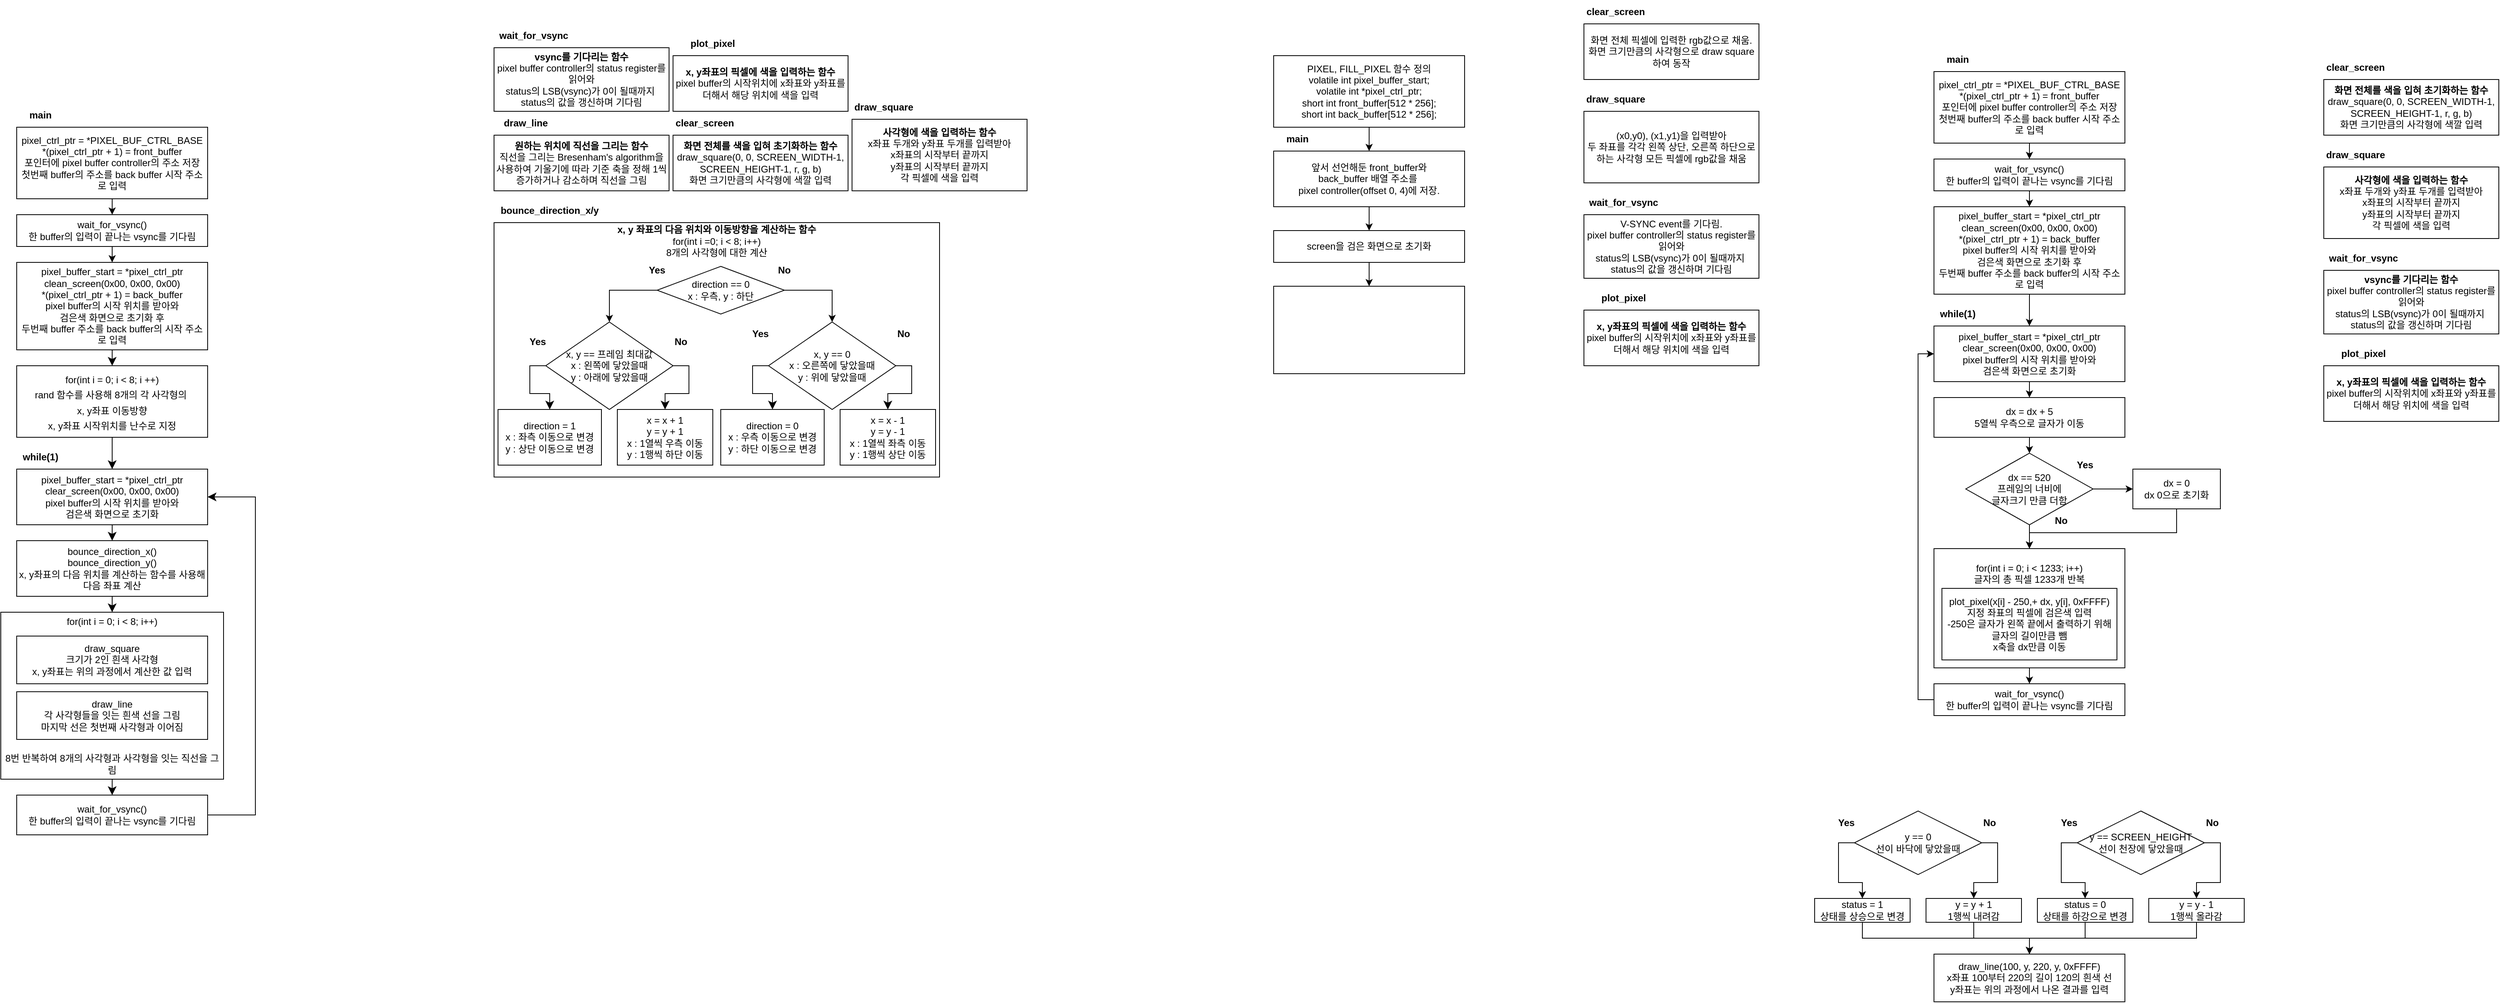 <mxfile version="24.8.2">
  <diagram name="페이지-1" id="Eq7YuwOW7Tf-VBCsC_Ay">
    <mxGraphModel dx="2553" dy="1623" grid="1" gridSize="10" guides="1" tooltips="1" connect="1" arrows="1" fold="1" page="1" pageScale="1" pageWidth="827" pageHeight="1169" math="0" shadow="0">
      <root>
        <mxCell id="0" />
        <mxCell id="1" parent="0" />
        <mxCell id="tzvYg6URVx5uAKnSjCbO-2" style="edgeStyle=orthogonalEdgeStyle;rounded=0;orthogonalLoop=1;jettySize=auto;html=1;exitX=0.5;exitY=1;exitDx=0;exitDy=0;entryX=0.5;entryY=0;entryDx=0;entryDy=0;" edge="1" parent="1" source="tzvYg6URVx5uAKnSjCbO-3" target="tzvYg6URVx5uAKnSjCbO-6">
          <mxGeometry relative="1" as="geometry" />
        </mxCell>
        <mxCell id="tzvYg6URVx5uAKnSjCbO-3" value="pixel_ctrl_ptr = *PIXEL_BUF_CTRL_BASE&lt;br&gt;*(pixel_ctrl_ptr + 1) = front_buffer&lt;br&gt;포인터에 pixel buffer controller의 주소 저장&lt;br&gt;첫번째 buffer의 주소를 back buffer 시작 주소로 입력" style="rounded=0;whiteSpace=wrap;html=1;" vertex="1" parent="1">
          <mxGeometry x="830" y="80" width="240" height="90" as="geometry" />
        </mxCell>
        <mxCell id="tzvYg6URVx5uAKnSjCbO-4" value="&lt;b&gt;main&lt;/b&gt;" style="text;html=1;strokeColor=none;fillColor=none;align=center;verticalAlign=middle;whiteSpace=wrap;rounded=0;" vertex="1" parent="1">
          <mxGeometry x="830" y="50" width="60" height="30" as="geometry" />
        </mxCell>
        <mxCell id="tzvYg6URVx5uAKnSjCbO-5" style="edgeStyle=orthogonalEdgeStyle;rounded=0;orthogonalLoop=1;jettySize=auto;html=1;exitX=0.5;exitY=1;exitDx=0;exitDy=0;entryX=0.5;entryY=0;entryDx=0;entryDy=0;" edge="1" parent="1" source="tzvYg6URVx5uAKnSjCbO-6" target="tzvYg6URVx5uAKnSjCbO-8">
          <mxGeometry relative="1" as="geometry" />
        </mxCell>
        <mxCell id="tzvYg6URVx5uAKnSjCbO-6" value="wait_for_vsync()&lt;br&gt;한 buffer의 입력이 끝나는 vsync를 기다림" style="rounded=0;whiteSpace=wrap;html=1;" vertex="1" parent="1">
          <mxGeometry x="830" y="190" width="240" height="40" as="geometry" />
        </mxCell>
        <mxCell id="tzvYg6URVx5uAKnSjCbO-7" style="edgeStyle=orthogonalEdgeStyle;rounded=0;orthogonalLoop=1;jettySize=auto;html=1;exitX=0.5;exitY=1;exitDx=0;exitDy=0;entryX=0.5;entryY=0;entryDx=0;entryDy=0;" edge="1" parent="1" source="tzvYg6URVx5uAKnSjCbO-8" target="tzvYg6URVx5uAKnSjCbO-10">
          <mxGeometry relative="1" as="geometry" />
        </mxCell>
        <mxCell id="tzvYg6URVx5uAKnSjCbO-8" value="pixel_buffer_start = *pixel_ctrl_ptr&lt;br&gt;clean_screen(0x00, 0x00, 0x00)&lt;br&gt;*(pixel_ctrl_ptr + 1) = back_buffer&lt;br&gt;pixel buffer의 시작 위치를 받아와&lt;br&gt;검은색 화면으로 초기화 후&lt;br&gt;두번째 buffer 주소를 back buffer의 시작 주소로 입력" style="rounded=0;whiteSpace=wrap;html=1;" vertex="1" parent="1">
          <mxGeometry x="830" y="250" width="240" height="110" as="geometry" />
        </mxCell>
        <mxCell id="tzvYg6URVx5uAKnSjCbO-9" style="edgeStyle=orthogonalEdgeStyle;rounded=0;orthogonalLoop=1;jettySize=auto;html=1;exitX=0.5;exitY=1;exitDx=0;exitDy=0;entryX=0.5;entryY=0;entryDx=0;entryDy=0;" edge="1" parent="1" source="tzvYg6URVx5uAKnSjCbO-10" target="tzvYg6URVx5uAKnSjCbO-37">
          <mxGeometry relative="1" as="geometry" />
        </mxCell>
        <mxCell id="tzvYg6URVx5uAKnSjCbO-10" value="pixel_buffer_start = *pixel_ctrl_ptr&lt;br&gt;clear_screen(0x00, 0x00, 0x00)&lt;br&gt;pixel buffer의 시작 위치를 받아와&lt;br&gt;검은색 화면으로 초기화" style="rounded=0;whiteSpace=wrap;html=1;" vertex="1" parent="1">
          <mxGeometry x="830" y="400" width="240" height="70" as="geometry" />
        </mxCell>
        <mxCell id="tzvYg6URVx5uAKnSjCbO-11" value="&lt;b&gt;while(1)&lt;/b&gt;" style="text;html=1;strokeColor=none;fillColor=none;align=center;verticalAlign=middle;whiteSpace=wrap;rounded=0;" vertex="1" parent="1">
          <mxGeometry x="830" y="370" width="60" height="30" as="geometry" />
        </mxCell>
        <mxCell id="tzvYg6URVx5uAKnSjCbO-12" style="edgeStyle=orthogonalEdgeStyle;rounded=0;orthogonalLoop=1;jettySize=auto;html=1;exitX=0.5;exitY=1;exitDx=0;exitDy=0;entryX=0.5;entryY=0;entryDx=0;entryDy=0;" edge="1" parent="1" source="tzvYg6URVx5uAKnSjCbO-14" target="tzvYg6URVx5uAKnSjCbO-39">
          <mxGeometry relative="1" as="geometry" />
        </mxCell>
        <mxCell id="tzvYg6URVx5uAKnSjCbO-13" style="edgeStyle=orthogonalEdgeStyle;rounded=0;orthogonalLoop=1;jettySize=auto;html=1;exitX=1;exitY=0.5;exitDx=0;exitDy=0;entryX=0;entryY=0.5;entryDx=0;entryDy=0;" edge="1" parent="1" source="tzvYg6URVx5uAKnSjCbO-14" target="tzvYg6URVx5uAKnSjCbO-41">
          <mxGeometry relative="1" as="geometry" />
        </mxCell>
        <mxCell id="tzvYg6URVx5uAKnSjCbO-14" value="dx == 520&lt;br&gt;프레임의 너비에&lt;br&gt;글자크기 만큼 더함" style="rhombus;whiteSpace=wrap;html=1;" vertex="1" parent="1">
          <mxGeometry x="870" y="560" width="160" height="90" as="geometry" />
        </mxCell>
        <mxCell id="tzvYg6URVx5uAKnSjCbO-15" style="edgeStyle=orthogonalEdgeStyle;rounded=0;orthogonalLoop=1;jettySize=auto;html=1;exitX=0;exitY=0.5;exitDx=0;exitDy=0;entryX=0.5;entryY=0;entryDx=0;entryDy=0;" edge="1" parent="1" source="tzvYg6URVx5uAKnSjCbO-17" target="tzvYg6URVx5uAKnSjCbO-19">
          <mxGeometry relative="1" as="geometry">
            <Array as="points">
              <mxPoint x="990" y="1050" />
              <mxPoint x="990" y="1100" />
              <mxPoint x="1020" y="1100" />
            </Array>
          </mxGeometry>
        </mxCell>
        <mxCell id="tzvYg6URVx5uAKnSjCbO-16" style="edgeStyle=orthogonalEdgeStyle;rounded=0;orthogonalLoop=1;jettySize=auto;html=1;exitX=1;exitY=0.5;exitDx=0;exitDy=0;entryX=0.5;entryY=0;entryDx=0;entryDy=0;" edge="1" parent="1" source="tzvYg6URVx5uAKnSjCbO-17" target="tzvYg6URVx5uAKnSjCbO-21">
          <mxGeometry relative="1" as="geometry">
            <Array as="points">
              <mxPoint x="1190" y="1050" />
              <mxPoint x="1190" y="1100" />
              <mxPoint x="1160" y="1100" />
            </Array>
          </mxGeometry>
        </mxCell>
        <mxCell id="tzvYg6URVx5uAKnSjCbO-17" value="y == SCREEN_HEIGHT&lt;br&gt;선이 천장에 닿았을때" style="rhombus;whiteSpace=wrap;html=1;" vertex="1" parent="1">
          <mxGeometry x="1010" y="1010" width="160" height="80" as="geometry" />
        </mxCell>
        <mxCell id="tzvYg6URVx5uAKnSjCbO-18" style="edgeStyle=orthogonalEdgeStyle;rounded=0;orthogonalLoop=1;jettySize=auto;html=1;exitX=0.5;exitY=1;exitDx=0;exitDy=0;entryX=0.5;entryY=0;entryDx=0;entryDy=0;" edge="1" parent="1" source="tzvYg6URVx5uAKnSjCbO-19" target="tzvYg6URVx5uAKnSjCbO-35">
          <mxGeometry relative="1" as="geometry" />
        </mxCell>
        <mxCell id="tzvYg6URVx5uAKnSjCbO-19" value="status = 0&lt;br&gt;상태를 하강으로 변경" style="rounded=0;whiteSpace=wrap;html=1;" vertex="1" parent="1">
          <mxGeometry x="960" y="1120" width="120" height="30" as="geometry" />
        </mxCell>
        <mxCell id="tzvYg6URVx5uAKnSjCbO-20" style="edgeStyle=orthogonalEdgeStyle;rounded=0;orthogonalLoop=1;jettySize=auto;html=1;exitX=0.5;exitY=1;exitDx=0;exitDy=0;entryX=0.5;entryY=0;entryDx=0;entryDy=0;" edge="1" parent="1" source="tzvYg6URVx5uAKnSjCbO-21" target="tzvYg6URVx5uAKnSjCbO-35">
          <mxGeometry relative="1" as="geometry">
            <Array as="points">
              <mxPoint x="1160" y="1170" />
              <mxPoint x="950" y="1170" />
            </Array>
          </mxGeometry>
        </mxCell>
        <mxCell id="tzvYg6URVx5uAKnSjCbO-21" value="y = y - 1&lt;br&gt;1행씩 올라감" style="rounded=0;whiteSpace=wrap;html=1;" vertex="1" parent="1">
          <mxGeometry x="1100" y="1120" width="120" height="30" as="geometry" />
        </mxCell>
        <mxCell id="tzvYg6URVx5uAKnSjCbO-22" value="Yes" style="text;html=1;strokeColor=none;fillColor=none;align=center;verticalAlign=middle;whiteSpace=wrap;rounded=0;fontStyle=1" vertex="1" parent="1">
          <mxGeometry x="970" y="1010" width="60" height="30" as="geometry" />
        </mxCell>
        <mxCell id="tzvYg6URVx5uAKnSjCbO-23" value="No" style="text;html=1;strokeColor=none;fillColor=none;align=center;verticalAlign=middle;whiteSpace=wrap;rounded=0;fontStyle=1" vertex="1" parent="1">
          <mxGeometry x="1150" y="1010" width="60" height="30" as="geometry" />
        </mxCell>
        <mxCell id="tzvYg6URVx5uAKnSjCbO-24" style="edgeStyle=orthogonalEdgeStyle;rounded=0;orthogonalLoop=1;jettySize=auto;html=1;exitX=0;exitY=0.5;exitDx=0;exitDy=0;entryX=0.5;entryY=0;entryDx=0;entryDy=0;" edge="1" parent="1" source="tzvYg6URVx5uAKnSjCbO-26" target="tzvYg6URVx5uAKnSjCbO-28">
          <mxGeometry relative="1" as="geometry">
            <Array as="points">
              <mxPoint x="710" y="1050" />
              <mxPoint x="710" y="1100" />
              <mxPoint x="740" y="1100" />
            </Array>
          </mxGeometry>
        </mxCell>
        <mxCell id="tzvYg6URVx5uAKnSjCbO-25" style="edgeStyle=orthogonalEdgeStyle;rounded=0;orthogonalLoop=1;jettySize=auto;html=1;exitX=1;exitY=0.5;exitDx=0;exitDy=0;entryX=0.5;entryY=0;entryDx=0;entryDy=0;" edge="1" parent="1" source="tzvYg6URVx5uAKnSjCbO-26" target="tzvYg6URVx5uAKnSjCbO-30">
          <mxGeometry relative="1" as="geometry">
            <Array as="points">
              <mxPoint x="910" y="1050" />
              <mxPoint x="910" y="1100" />
              <mxPoint x="880" y="1100" />
            </Array>
          </mxGeometry>
        </mxCell>
        <mxCell id="tzvYg6URVx5uAKnSjCbO-26" value="y == 0&lt;br&gt;선이 바닥에 닿았을때" style="rhombus;whiteSpace=wrap;html=1;" vertex="1" parent="1">
          <mxGeometry x="730" y="1010" width="160" height="80" as="geometry" />
        </mxCell>
        <mxCell id="tzvYg6URVx5uAKnSjCbO-27" style="edgeStyle=orthogonalEdgeStyle;rounded=0;orthogonalLoop=1;jettySize=auto;html=1;exitX=0.5;exitY=1;exitDx=0;exitDy=0;entryX=0.5;entryY=0;entryDx=0;entryDy=0;" edge="1" parent="1" source="tzvYg6URVx5uAKnSjCbO-28" target="tzvYg6URVx5uAKnSjCbO-35">
          <mxGeometry relative="1" as="geometry">
            <Array as="points">
              <mxPoint x="740" y="1170" />
              <mxPoint x="950" y="1170" />
            </Array>
          </mxGeometry>
        </mxCell>
        <mxCell id="tzvYg6URVx5uAKnSjCbO-28" value="status = 1&lt;br&gt;상태를 상승으로 변경" style="rounded=0;whiteSpace=wrap;html=1;" vertex="1" parent="1">
          <mxGeometry x="680" y="1120" width="120" height="30" as="geometry" />
        </mxCell>
        <mxCell id="tzvYg6URVx5uAKnSjCbO-29" style="edgeStyle=orthogonalEdgeStyle;rounded=0;orthogonalLoop=1;jettySize=auto;html=1;exitX=0.5;exitY=1;exitDx=0;exitDy=0;entryX=0.5;entryY=0;entryDx=0;entryDy=0;" edge="1" parent="1" source="tzvYg6URVx5uAKnSjCbO-30" target="tzvYg6URVx5uAKnSjCbO-35">
          <mxGeometry relative="1" as="geometry" />
        </mxCell>
        <mxCell id="tzvYg6URVx5uAKnSjCbO-30" value="y = y + 1&lt;br&gt;1행씩 내려감" style="rounded=0;whiteSpace=wrap;html=1;" vertex="1" parent="1">
          <mxGeometry x="820" y="1120" width="120" height="30" as="geometry" />
        </mxCell>
        <mxCell id="tzvYg6URVx5uAKnSjCbO-31" value="Yes" style="text;html=1;strokeColor=none;fillColor=none;align=center;verticalAlign=middle;whiteSpace=wrap;rounded=0;fontStyle=1" vertex="1" parent="1">
          <mxGeometry x="690" y="1010" width="60" height="30" as="geometry" />
        </mxCell>
        <mxCell id="tzvYg6URVx5uAKnSjCbO-32" value="No" style="text;html=1;strokeColor=none;fillColor=none;align=center;verticalAlign=middle;whiteSpace=wrap;rounded=0;fontStyle=1" vertex="1" parent="1">
          <mxGeometry x="870" y="1010" width="60" height="30" as="geometry" />
        </mxCell>
        <mxCell id="tzvYg6URVx5uAKnSjCbO-33" value="Yes" style="text;html=1;strokeColor=none;fillColor=none;align=center;verticalAlign=middle;whiteSpace=wrap;rounded=0;fontStyle=1" vertex="1" parent="1">
          <mxGeometry x="990" y="560" width="60" height="30" as="geometry" />
        </mxCell>
        <mxCell id="tzvYg6URVx5uAKnSjCbO-34" value="No" style="text;html=1;strokeColor=none;fillColor=none;align=center;verticalAlign=middle;whiteSpace=wrap;rounded=0;fontStyle=1" vertex="1" parent="1">
          <mxGeometry x="960" y="630" width="60" height="30" as="geometry" />
        </mxCell>
        <mxCell id="tzvYg6URVx5uAKnSjCbO-35" value="draw_line(100, y, 220, y, 0xFFFF)&lt;br&gt;x좌표 100부터 220의 길이 120의 흰색 선&lt;br&gt;y좌표는 위의 과정에서 나온 결과를 입력" style="rounded=0;whiteSpace=wrap;html=1;" vertex="1" parent="1">
          <mxGeometry x="830" y="1190" width="240" height="60" as="geometry" />
        </mxCell>
        <mxCell id="tzvYg6URVx5uAKnSjCbO-36" style="edgeStyle=orthogonalEdgeStyle;rounded=0;orthogonalLoop=1;jettySize=auto;html=1;exitX=0.5;exitY=1;exitDx=0;exitDy=0;entryX=0.5;entryY=0;entryDx=0;entryDy=0;" edge="1" parent="1" source="tzvYg6URVx5uAKnSjCbO-37" target="tzvYg6URVx5uAKnSjCbO-14">
          <mxGeometry relative="1" as="geometry" />
        </mxCell>
        <mxCell id="tzvYg6URVx5uAKnSjCbO-37" value="dx = dx + 5&lt;br&gt;5열씩 우측으로 글자가 이동" style="rounded=0;whiteSpace=wrap;html=1;" vertex="1" parent="1">
          <mxGeometry x="830" y="490" width="240" height="50" as="geometry" />
        </mxCell>
        <mxCell id="tzvYg6URVx5uAKnSjCbO-38" style="edgeStyle=orthogonalEdgeStyle;rounded=0;orthogonalLoop=1;jettySize=auto;html=1;exitX=0.5;exitY=1;exitDx=0;exitDy=0;entryX=0.5;entryY=0;entryDx=0;entryDy=0;" edge="1" parent="1" source="tzvYg6URVx5uAKnSjCbO-39" target="tzvYg6URVx5uAKnSjCbO-44">
          <mxGeometry relative="1" as="geometry" />
        </mxCell>
        <mxCell id="tzvYg6URVx5uAKnSjCbO-39" value="for(int i = 0; i &amp;lt; 1233; i++)&lt;br&gt;글자의 총 픽셀 1233개 반복&lt;br&gt;&lt;br&gt;&lt;br&gt;&lt;br&gt;&lt;br&gt;&lt;br&gt;&lt;br&gt;" style="rounded=0;whiteSpace=wrap;html=1;" vertex="1" parent="1">
          <mxGeometry x="830" y="680" width="240" height="150" as="geometry" />
        </mxCell>
        <mxCell id="tzvYg6URVx5uAKnSjCbO-40" value="plot_pixel(x[i] - 250,+ dx, y[i], 0xFFFF)&lt;br&gt;지정 좌표의 픽셀에 검은색 입력&lt;br&gt;-250은 글자가 왼쪽 끝에서 출력하기 위해 글자의 길이만큼 뺌&lt;br&gt;x축을 dx만큼 이동" style="rounded=0;whiteSpace=wrap;html=1;" vertex="1" parent="1">
          <mxGeometry x="840" y="730" width="220" height="90" as="geometry" />
        </mxCell>
        <mxCell id="tzvYg6URVx5uAKnSjCbO-41" value="dx = 0&lt;br&gt;dx 0으로 초기화" style="rounded=0;whiteSpace=wrap;html=1;" vertex="1" parent="1">
          <mxGeometry x="1080" y="580" width="110" height="50" as="geometry" />
        </mxCell>
        <mxCell id="tzvYg6URVx5uAKnSjCbO-42" style="edgeStyle=orthogonalEdgeStyle;rounded=0;orthogonalLoop=1;jettySize=auto;html=1;exitX=0.5;exitY=1;exitDx=0;exitDy=0;entryX=0.5;entryY=0;entryDx=0;entryDy=0;" edge="1" parent="1" source="tzvYg6URVx5uAKnSjCbO-41" target="tzvYg6URVx5uAKnSjCbO-39">
          <mxGeometry relative="1" as="geometry">
            <Array as="points">
              <mxPoint x="1135" y="660" />
              <mxPoint x="950" y="660" />
            </Array>
          </mxGeometry>
        </mxCell>
        <mxCell id="tzvYg6URVx5uAKnSjCbO-43" style="edgeStyle=orthogonalEdgeStyle;rounded=0;orthogonalLoop=1;jettySize=auto;html=1;exitX=0;exitY=0.5;exitDx=0;exitDy=0;entryX=0;entryY=0.5;entryDx=0;entryDy=0;" edge="1" parent="1" source="tzvYg6URVx5uAKnSjCbO-44" target="tzvYg6URVx5uAKnSjCbO-10">
          <mxGeometry relative="1" as="geometry" />
        </mxCell>
        <mxCell id="tzvYg6URVx5uAKnSjCbO-44" value="wait_for_vsync()&lt;br&gt;한 buffer의 입력이 끝나는 vsync를 기다림" style="rounded=0;whiteSpace=wrap;html=1;" vertex="1" parent="1">
          <mxGeometry x="830" y="850" width="240" height="40" as="geometry" />
        </mxCell>
        <mxCell id="tzvYg6URVx5uAKnSjCbO-45" value="&lt;b&gt;화면 전체를 색을 입혀 초기화하는 함수&lt;/b&gt;&lt;br&gt;draw_square(0, 0, SCREEN_WIDTH-1, SCREEN_HEIGHT-1, r, g, b)&lt;br&gt;화면 크기만큼의 사각형에 색깔 입력" style="rounded=0;whiteSpace=wrap;html=1;" vertex="1" parent="1">
          <mxGeometry x="1320" y="90" width="220" height="70" as="geometry" />
        </mxCell>
        <mxCell id="tzvYg6URVx5uAKnSjCbO-46" value="&lt;b&gt;clear_screen&lt;/b&gt;" style="text;html=1;strokeColor=none;fillColor=none;align=center;verticalAlign=middle;whiteSpace=wrap;rounded=0;" vertex="1" parent="1">
          <mxGeometry x="1320" y="60" width="80" height="30" as="geometry" />
        </mxCell>
        <mxCell id="tzvYg6URVx5uAKnSjCbO-47" value="&lt;b&gt;사각형에 색을 입력하는 함수&lt;/b&gt;&lt;br&gt;x좌표 두개와 y좌표 두개를 입력받아&lt;br&gt;x좌표의 시작부터 끝까지&lt;br&gt;y좌표의 시작부터 끝까지&lt;br&gt;각 픽셀에 색을 입력" style="rounded=0;whiteSpace=wrap;html=1;" vertex="1" parent="1">
          <mxGeometry x="1320" y="200" width="220" height="90" as="geometry" />
        </mxCell>
        <mxCell id="tzvYg6URVx5uAKnSjCbO-48" value="&lt;b&gt;draw_square&lt;/b&gt;" style="text;html=1;strokeColor=none;fillColor=none;align=center;verticalAlign=middle;whiteSpace=wrap;rounded=0;" vertex="1" parent="1">
          <mxGeometry x="1320" y="170" width="80" height="30" as="geometry" />
        </mxCell>
        <mxCell id="tzvYg6URVx5uAKnSjCbO-49" value="&lt;b&gt;vsync를 기다리는 함수&lt;/b&gt;&lt;br&gt;pixel buffer controller의 status register를 읽어와&lt;br&gt;status의 LSB(vsync)가 0이 될때까지&amp;nbsp;&lt;br&gt;status의 값을 갱신하며 기다림" style="rounded=0;whiteSpace=wrap;html=1;" vertex="1" parent="1">
          <mxGeometry x="1320" y="330" width="220" height="80" as="geometry" />
        </mxCell>
        <mxCell id="tzvYg6URVx5uAKnSjCbO-50" value="&lt;b&gt;wait_for_vsync&lt;/b&gt;" style="text;html=1;strokeColor=none;fillColor=none;align=center;verticalAlign=middle;whiteSpace=wrap;rounded=0;" vertex="1" parent="1">
          <mxGeometry x="1320" y="300" width="100" height="30" as="geometry" />
        </mxCell>
        <mxCell id="tzvYg6URVx5uAKnSjCbO-51" value="&lt;b&gt;x, y좌표의 픽셀에 색을 입력하는 함수&lt;/b&gt;&lt;br&gt;pixel buffer의 시작위치에 x좌표와 y좌표를 더해서 해당 위치에 색을 입력" style="rounded=0;whiteSpace=wrap;html=1;" vertex="1" parent="1">
          <mxGeometry x="1320" y="450" width="220" height="70" as="geometry" />
        </mxCell>
        <mxCell id="tzvYg6URVx5uAKnSjCbO-52" value="&lt;b&gt;plot_pixel&lt;/b&gt;" style="text;html=1;strokeColor=none;fillColor=none;align=center;verticalAlign=middle;whiteSpace=wrap;rounded=0;" vertex="1" parent="1">
          <mxGeometry x="1320" y="420" width="100" height="30" as="geometry" />
        </mxCell>
        <mxCell id="tzvYg6URVx5uAKnSjCbO-53" style="edgeStyle=orthogonalEdgeStyle;rounded=0;orthogonalLoop=1;jettySize=auto;html=1;exitX=0.5;exitY=1;exitDx=0;exitDy=0;entryX=0.5;entryY=0;entryDx=0;entryDy=0;" edge="1" parent="1" source="tzvYg6URVx5uAKnSjCbO-54" target="tzvYg6URVx5uAKnSjCbO-57">
          <mxGeometry relative="1" as="geometry" />
        </mxCell>
        <mxCell id="tzvYg6URVx5uAKnSjCbO-54" value="pixel_ctrl_ptr = *PIXEL_BUF_CTRL_BASE&lt;br&gt;*(pixel_ctrl_ptr + 1) = front_buffer&lt;br&gt;포인터에 pixel buffer controller의 주소 저장&lt;br&gt;첫번째 buffer의 주소를 back buffer 시작 주소로 입력" style="rounded=0;whiteSpace=wrap;html=1;" vertex="1" parent="1">
          <mxGeometry x="-1580" y="150" width="240" height="90" as="geometry" />
        </mxCell>
        <mxCell id="tzvYg6URVx5uAKnSjCbO-55" value="&lt;b&gt;main&lt;/b&gt;" style="text;html=1;strokeColor=none;fillColor=none;align=center;verticalAlign=middle;whiteSpace=wrap;rounded=0;" vertex="1" parent="1">
          <mxGeometry x="-1580" y="120" width="60" height="30" as="geometry" />
        </mxCell>
        <mxCell id="tzvYg6URVx5uAKnSjCbO-56" style="edgeStyle=orthogonalEdgeStyle;rounded=0;orthogonalLoop=1;jettySize=auto;html=1;exitX=0.5;exitY=1;exitDx=0;exitDy=0;entryX=0.5;entryY=0;entryDx=0;entryDy=0;" edge="1" parent="1" source="tzvYg6URVx5uAKnSjCbO-57" target="tzvYg6URVx5uAKnSjCbO-59">
          <mxGeometry relative="1" as="geometry" />
        </mxCell>
        <mxCell id="tzvYg6URVx5uAKnSjCbO-57" value="wait_for_vsync()&lt;br&gt;한 buffer의 입력이 끝나는 vsync를 기다림" style="rounded=0;whiteSpace=wrap;html=1;" vertex="1" parent="1">
          <mxGeometry x="-1580" y="260" width="240" height="40" as="geometry" />
        </mxCell>
        <mxCell id="tzvYg6URVx5uAKnSjCbO-58" style="edgeStyle=none;curved=1;rounded=0;orthogonalLoop=1;jettySize=auto;html=1;exitX=0.5;exitY=1;exitDx=0;exitDy=0;entryX=0.5;entryY=0;entryDx=0;entryDy=0;fontSize=12;startSize=8;endSize=8;" edge="1" parent="1" source="tzvYg6URVx5uAKnSjCbO-59" target="tzvYg6URVx5uAKnSjCbO-74">
          <mxGeometry relative="1" as="geometry" />
        </mxCell>
        <mxCell id="tzvYg6URVx5uAKnSjCbO-59" value="pixel_buffer_start = *pixel_ctrl_ptr&lt;br&gt;clean_screen(0x00, 0x00, 0x00)&lt;br&gt;*(pixel_ctrl_ptr + 1) = back_buffer&lt;br&gt;pixel buffer의 시작 위치를 받아와&lt;br&gt;검은색 화면으로 초기화 후&lt;br&gt;두번째 buffer 주소를 back buffer의 시작 주소로 입력" style="rounded=0;whiteSpace=wrap;html=1;" vertex="1" parent="1">
          <mxGeometry x="-1580" y="320" width="240" height="110" as="geometry" />
        </mxCell>
        <mxCell id="tzvYg6URVx5uAKnSjCbO-60" style="edgeStyle=none;curved=1;rounded=0;orthogonalLoop=1;jettySize=auto;html=1;exitX=0.5;exitY=1;exitDx=0;exitDy=0;entryX=0.5;entryY=0;entryDx=0;entryDy=0;fontSize=12;startSize=8;endSize=8;" edge="1" parent="1" source="tzvYg6URVx5uAKnSjCbO-61" target="tzvYg6URVx5uAKnSjCbO-76">
          <mxGeometry relative="1" as="geometry" />
        </mxCell>
        <mxCell id="tzvYg6URVx5uAKnSjCbO-61" value="pixel_buffer_start = *pixel_ctrl_ptr&lt;br&gt;clear_screen(0x00, 0x00, 0x00)&lt;br&gt;pixel buffer의 시작 위치를 받아와&lt;br&gt;검은색 화면으로 초기화" style="rounded=0;whiteSpace=wrap;html=1;" vertex="1" parent="1">
          <mxGeometry x="-1580" y="580" width="240" height="70" as="geometry" />
        </mxCell>
        <mxCell id="tzvYg6URVx5uAKnSjCbO-62" value="&lt;b&gt;while(1)&lt;/b&gt;" style="text;html=1;strokeColor=none;fillColor=none;align=center;verticalAlign=middle;whiteSpace=wrap;rounded=0;" vertex="1" parent="1">
          <mxGeometry x="-1580" y="550" width="60" height="30" as="geometry" />
        </mxCell>
        <mxCell id="tzvYg6URVx5uAKnSjCbO-63" value="&lt;b&gt;화면 전체를 색을 입혀 초기화하는 함수&lt;/b&gt;&lt;br&gt;draw_square(0, 0, SCREEN_WIDTH-1, SCREEN_HEIGHT-1, r, g, b)&lt;br&gt;화면 크기만큼의 사각형에 색깔 입력" style="rounded=0;whiteSpace=wrap;html=1;" vertex="1" parent="1">
          <mxGeometry x="-755" y="160" width="220" height="70" as="geometry" />
        </mxCell>
        <mxCell id="tzvYg6URVx5uAKnSjCbO-64" value="&lt;b&gt;clear_screen&lt;/b&gt;" style="text;html=1;strokeColor=none;fillColor=none;align=center;verticalAlign=middle;whiteSpace=wrap;rounded=0;" vertex="1" parent="1">
          <mxGeometry x="-755" y="130" width="80" height="30" as="geometry" />
        </mxCell>
        <mxCell id="tzvYg6URVx5uAKnSjCbO-65" value="&lt;b&gt;사각형에 색을 입력하는 함수&lt;/b&gt;&lt;br&gt;x좌표 두개와 y좌표 두개를 입력받아&lt;br&gt;x좌표의 시작부터 끝까지&lt;br&gt;y좌표의 시작부터 끝까지&lt;br&gt;각 픽셀에 색을 입력" style="rounded=0;whiteSpace=wrap;html=1;" vertex="1" parent="1">
          <mxGeometry x="-530" y="140" width="220" height="90" as="geometry" />
        </mxCell>
        <mxCell id="tzvYg6URVx5uAKnSjCbO-66" value="&lt;b&gt;draw_square&lt;/b&gt;" style="text;html=1;strokeColor=none;fillColor=none;align=center;verticalAlign=middle;whiteSpace=wrap;rounded=0;" vertex="1" parent="1">
          <mxGeometry x="-530" y="110" width="80" height="30" as="geometry" />
        </mxCell>
        <mxCell id="tzvYg6URVx5uAKnSjCbO-67" value="&lt;b&gt;vsync를 기다리는 함수&lt;/b&gt;&lt;br&gt;pixel buffer controller의 status register를 읽어와&lt;br&gt;status의 LSB(vsync)가 0이 될때까지&amp;nbsp;&lt;br&gt;status의 값을 갱신하며 기다림" style="rounded=0;whiteSpace=wrap;html=1;" vertex="1" parent="1">
          <mxGeometry x="-980" y="50" width="220" height="80" as="geometry" />
        </mxCell>
        <mxCell id="tzvYg6URVx5uAKnSjCbO-68" value="&lt;b&gt;wait_for_vsync&lt;/b&gt;" style="text;html=1;strokeColor=none;fillColor=none;align=center;verticalAlign=middle;whiteSpace=wrap;rounded=0;" vertex="1" parent="1">
          <mxGeometry x="-980" y="20" width="100" height="30" as="geometry" />
        </mxCell>
        <mxCell id="tzvYg6URVx5uAKnSjCbO-69" value="&lt;b&gt;x, y좌표의 픽셀에 색을 입력하는 함수&lt;/b&gt;&lt;br&gt;pixel buffer의 시작위치에 x좌표와 y좌표를 더해서 해당 위치에 색을 입력" style="rounded=0;whiteSpace=wrap;html=1;" vertex="1" parent="1">
          <mxGeometry x="-755" y="60" width="220" height="70" as="geometry" />
        </mxCell>
        <mxCell id="tzvYg6URVx5uAKnSjCbO-70" value="&lt;b&gt;plot_pixel&lt;/b&gt;" style="text;html=1;strokeColor=none;fillColor=none;align=center;verticalAlign=middle;whiteSpace=wrap;rounded=0;" vertex="1" parent="1">
          <mxGeometry x="-755" y="30" width="100" height="30" as="geometry" />
        </mxCell>
        <mxCell id="tzvYg6URVx5uAKnSjCbO-71" value="&lt;b&gt;원하는 위치에 직선을 그리는 함수&lt;/b&gt;&lt;br&gt;직선을 그리는 Bresenham&#39;s algorithm을&lt;br&gt;사용하여 기울기에 따라 기준 축을 정해 1씩 증가하거나 감소하며 직선을 그림" style="rounded=0;whiteSpace=wrap;html=1;" vertex="1" parent="1">
          <mxGeometry x="-980" y="160" width="220" height="70" as="geometry" />
        </mxCell>
        <mxCell id="tzvYg6URVx5uAKnSjCbO-72" value="&lt;b&gt;draw_line&lt;/b&gt;" style="text;html=1;strokeColor=none;fillColor=none;align=center;verticalAlign=middle;whiteSpace=wrap;rounded=0;" vertex="1" parent="1">
          <mxGeometry x="-980" y="130" width="80" height="30" as="geometry" />
        </mxCell>
        <mxCell id="tzvYg6URVx5uAKnSjCbO-73" style="edgeStyle=none;curved=1;rounded=0;orthogonalLoop=1;jettySize=auto;html=1;exitX=0.5;exitY=1;exitDx=0;exitDy=0;entryX=0.5;entryY=0;entryDx=0;entryDy=0;fontSize=12;startSize=8;endSize=8;" edge="1" parent="1" source="tzvYg6URVx5uAKnSjCbO-74" target="tzvYg6URVx5uAKnSjCbO-61">
          <mxGeometry relative="1" as="geometry" />
        </mxCell>
        <mxCell id="tzvYg6URVx5uAKnSjCbO-74" value="&lt;font style=&quot;font-size: 12px;&quot;&gt;for(int i = 0; i &amp;lt; 8; i ++)&lt;br&gt;rand 함수를 사용해 8개의 각 사각형의&amp;nbsp;&lt;br&gt;x, y좌표 이동방향&lt;br&gt;x, y좌표 시작위치를 난수로 지정&lt;br&gt;&lt;/font&gt;" style="rounded=0;whiteSpace=wrap;html=1;fontSize=16;" vertex="1" parent="1">
          <mxGeometry x="-1580" y="450" width="240" height="90" as="geometry" />
        </mxCell>
        <mxCell id="tzvYg6URVx5uAKnSjCbO-75" style="edgeStyle=none;curved=1;rounded=0;orthogonalLoop=1;jettySize=auto;html=1;exitX=0.5;exitY=1;exitDx=0;exitDy=0;entryX=0.5;entryY=0;entryDx=0;entryDy=0;fontSize=12;startSize=8;endSize=8;" edge="1" parent="1" source="tzvYg6URVx5uAKnSjCbO-76" target="tzvYg6URVx5uAKnSjCbO-78">
          <mxGeometry relative="1" as="geometry" />
        </mxCell>
        <mxCell id="tzvYg6URVx5uAKnSjCbO-76" value="bounce_direction_x()&lt;br&gt;bounce_direction_y()&lt;br&gt;x, y좌표의 다음 위치를 계산하는 함수를 사용해 다음 좌표 계산" style="rounded=0;whiteSpace=wrap;html=1;" vertex="1" parent="1">
          <mxGeometry x="-1580" y="670" width="240" height="70" as="geometry" />
        </mxCell>
        <mxCell id="tzvYg6URVx5uAKnSjCbO-77" style="edgeStyle=none;curved=1;rounded=0;orthogonalLoop=1;jettySize=auto;html=1;exitX=0.5;exitY=1;exitDx=0;exitDy=0;entryX=0.5;entryY=0;entryDx=0;entryDy=0;fontSize=12;startSize=8;endSize=8;" edge="1" parent="1" source="tzvYg6URVx5uAKnSjCbO-78" target="tzvYg6URVx5uAKnSjCbO-82">
          <mxGeometry relative="1" as="geometry" />
        </mxCell>
        <mxCell id="tzvYg6URVx5uAKnSjCbO-78" value="for(int i = 0; i &amp;lt; 8; i++)&lt;br&gt;&lt;br&gt;&lt;br&gt;&lt;br&gt;&lt;br&gt;&lt;br&gt;&lt;br&gt;&lt;br&gt;&lt;br&gt;&lt;br&gt;&lt;br&gt;&lt;br&gt;8번 반복하여 8개의 사각형과 사각형을 잇는 직선을 그림" style="rounded=0;whiteSpace=wrap;html=1;" vertex="1" parent="1">
          <mxGeometry x="-1600" y="760" width="280" height="210" as="geometry" />
        </mxCell>
        <mxCell id="tzvYg6URVx5uAKnSjCbO-79" value="draw_square&lt;br&gt;크기가 2인 흰색 사각형&lt;br&gt;x, y좌표는 위의 과정에서 계산한 값 입력" style="rounded=0;whiteSpace=wrap;html=1;" vertex="1" parent="1">
          <mxGeometry x="-1580" y="790" width="240" height="60" as="geometry" />
        </mxCell>
        <mxCell id="tzvYg6URVx5uAKnSjCbO-80" value="draw_line&lt;br&gt;각 사각형들을 잇는 흰색 선을 그림&lt;br&gt;마지막 선은 첫번째 사각형과 이어짐" style="rounded=0;whiteSpace=wrap;html=1;" vertex="1" parent="1">
          <mxGeometry x="-1580" y="860" width="240" height="60" as="geometry" />
        </mxCell>
        <mxCell id="tzvYg6URVx5uAKnSjCbO-81" style="edgeStyle=none;rounded=0;orthogonalLoop=1;jettySize=auto;html=1;exitX=1;exitY=0.5;exitDx=0;exitDy=0;entryX=1;entryY=0.5;entryDx=0;entryDy=0;fontSize=12;startSize=8;endSize=8;" edge="1" parent="1" source="tzvYg6URVx5uAKnSjCbO-82" target="tzvYg6URVx5uAKnSjCbO-61">
          <mxGeometry relative="1" as="geometry">
            <Array as="points">
              <mxPoint x="-1280" y="1015" />
              <mxPoint x="-1280" y="615" />
            </Array>
          </mxGeometry>
        </mxCell>
        <mxCell id="tzvYg6URVx5uAKnSjCbO-82" value="wait_for_vsync()&lt;br&gt;한 buffer의 입력이 끝나는 vsync를 기다림" style="rounded=0;whiteSpace=wrap;html=1;" vertex="1" parent="1">
          <mxGeometry x="-1580" y="990" width="240" height="50" as="geometry" />
        </mxCell>
        <mxCell id="tzvYg6URVx5uAKnSjCbO-83" value="&lt;b&gt;x, y 좌표의 다음 위치와 이동방향을 계산하는 함수&lt;/b&gt;&lt;br&gt;for(int i =0; i &amp;lt; 8; i++)&lt;br&gt;8개의 사각형에 대한 계산&lt;br&gt;&lt;br&gt;&lt;br&gt;&lt;br&gt;&lt;br&gt;&lt;br&gt;&lt;br&gt;&lt;br&gt;&lt;br&gt;&lt;br&gt;&lt;br&gt;&lt;br&gt;&lt;br&gt;&lt;br&gt;&lt;br&gt;&lt;br&gt;&lt;br&gt;&lt;br&gt;&lt;br&gt;&lt;br&gt;" style="rounded=0;whiteSpace=wrap;html=1;" vertex="1" parent="1">
          <mxGeometry x="-980" y="270" width="560" height="320" as="geometry" />
        </mxCell>
        <mxCell id="tzvYg6URVx5uAKnSjCbO-84" value="&lt;b&gt;bounce_direction_x/y&lt;/b&gt;" style="text;html=1;strokeColor=none;fillColor=none;align=center;verticalAlign=middle;whiteSpace=wrap;rounded=0;" vertex="1" parent="1">
          <mxGeometry x="-980" y="240" width="140" height="30" as="geometry" />
        </mxCell>
        <mxCell id="tzvYg6URVx5uAKnSjCbO-85" style="edgeStyle=orthogonalEdgeStyle;rounded=0;orthogonalLoop=1;jettySize=auto;html=1;exitX=0;exitY=0.5;exitDx=0;exitDy=0;entryX=0.5;entryY=0;entryDx=0;entryDy=0;" edge="1" parent="1" source="tzvYg6URVx5uAKnSjCbO-87" target="tzvYg6URVx5uAKnSjCbO-95">
          <mxGeometry relative="1" as="geometry" />
        </mxCell>
        <mxCell id="tzvYg6URVx5uAKnSjCbO-86" style="edgeStyle=orthogonalEdgeStyle;rounded=0;orthogonalLoop=1;jettySize=auto;html=1;exitX=1;exitY=0.5;exitDx=0;exitDy=0;entryX=0.5;entryY=0;entryDx=0;entryDy=0;" edge="1" parent="1" source="tzvYg6URVx5uAKnSjCbO-87" target="tzvYg6URVx5uAKnSjCbO-90">
          <mxGeometry relative="1" as="geometry" />
        </mxCell>
        <mxCell id="tzvYg6URVx5uAKnSjCbO-87" value="direction == 0&lt;br&gt;x : 우측, y : 하단" style="rhombus;whiteSpace=wrap;html=1;" vertex="1" parent="1">
          <mxGeometry x="-775" y="325" width="160" height="60" as="geometry" />
        </mxCell>
        <mxCell id="tzvYg6URVx5uAKnSjCbO-88" style="edgeStyle=orthogonalEdgeStyle;shape=connector;rounded=0;orthogonalLoop=1;jettySize=auto;html=1;exitX=0;exitY=0.5;exitDx=0;exitDy=0;entryX=0.5;entryY=0;entryDx=0;entryDy=0;labelBackgroundColor=default;strokeColor=default;align=center;verticalAlign=middle;fontFamily=Helvetica;fontSize=12;fontColor=default;endArrow=classic;startSize=8;endSize=8;" edge="1" parent="1" source="tzvYg6URVx5uAKnSjCbO-90" target="tzvYg6URVx5uAKnSjCbO-102">
          <mxGeometry relative="1" as="geometry">
            <Array as="points">
              <mxPoint x="-655" y="450" />
              <mxPoint x="-655" y="485" />
              <mxPoint x="-630" y="485" />
            </Array>
          </mxGeometry>
        </mxCell>
        <mxCell id="tzvYg6URVx5uAKnSjCbO-89" style="edgeStyle=orthogonalEdgeStyle;shape=connector;rounded=0;orthogonalLoop=1;jettySize=auto;html=1;exitX=1;exitY=0.5;exitDx=0;exitDy=0;entryX=0.5;entryY=0;entryDx=0;entryDy=0;labelBackgroundColor=default;strokeColor=default;align=center;verticalAlign=middle;fontFamily=Helvetica;fontSize=12;fontColor=default;endArrow=classic;startSize=8;endSize=8;" edge="1" parent="1" source="tzvYg6URVx5uAKnSjCbO-90" target="tzvYg6URVx5uAKnSjCbO-103">
          <mxGeometry relative="1" as="geometry">
            <Array as="points">
              <mxPoint x="-455" y="450" />
              <mxPoint x="-455" y="485" />
              <mxPoint x="-485" y="485" />
            </Array>
          </mxGeometry>
        </mxCell>
        <mxCell id="tzvYg6URVx5uAKnSjCbO-90" value="x, y == 0&lt;br&gt;x : 오른쪽에 닿았을때&lt;br&gt;y : 위에 닿았을때" style="rhombus;whiteSpace=wrap;html=1;" vertex="1" parent="1">
          <mxGeometry x="-635" y="395" width="160" height="110" as="geometry" />
        </mxCell>
        <mxCell id="tzvYg6URVx5uAKnSjCbO-91" value="Yes" style="text;html=1;strokeColor=none;fillColor=none;align=center;verticalAlign=middle;whiteSpace=wrap;rounded=0;fontStyle=1" vertex="1" parent="1">
          <mxGeometry x="-675" y="395" width="60" height="30" as="geometry" />
        </mxCell>
        <mxCell id="tzvYg6URVx5uAKnSjCbO-92" value="No" style="text;html=1;strokeColor=none;fillColor=none;align=center;verticalAlign=middle;whiteSpace=wrap;rounded=0;fontStyle=1" vertex="1" parent="1">
          <mxGeometry x="-495" y="395" width="60" height="30" as="geometry" />
        </mxCell>
        <mxCell id="tzvYg6URVx5uAKnSjCbO-93" style="edgeStyle=orthogonalEdgeStyle;shape=connector;rounded=0;orthogonalLoop=1;jettySize=auto;html=1;exitX=0;exitY=0.5;exitDx=0;exitDy=0;entryX=0.5;entryY=0;entryDx=0;entryDy=0;labelBackgroundColor=default;strokeColor=default;align=center;verticalAlign=middle;fontFamily=Helvetica;fontSize=12;fontColor=default;endArrow=classic;startSize=8;endSize=8;" edge="1" parent="1" source="tzvYg6URVx5uAKnSjCbO-95" target="tzvYg6URVx5uAKnSjCbO-96">
          <mxGeometry relative="1" as="geometry">
            <Array as="points">
              <mxPoint x="-935" y="450" />
              <mxPoint x="-935" y="485" />
              <mxPoint x="-910" y="485" />
            </Array>
          </mxGeometry>
        </mxCell>
        <mxCell id="tzvYg6URVx5uAKnSjCbO-94" style="edgeStyle=orthogonalEdgeStyle;shape=connector;rounded=0;orthogonalLoop=1;jettySize=auto;html=1;exitX=1;exitY=0.5;exitDx=0;exitDy=0;entryX=0.5;entryY=0;entryDx=0;entryDy=0;labelBackgroundColor=default;strokeColor=default;align=center;verticalAlign=middle;fontFamily=Helvetica;fontSize=12;fontColor=default;endArrow=classic;startSize=8;endSize=8;" edge="1" parent="1" source="tzvYg6URVx5uAKnSjCbO-95" target="tzvYg6URVx5uAKnSjCbO-97">
          <mxGeometry relative="1" as="geometry">
            <Array as="points">
              <mxPoint x="-735" y="450" />
              <mxPoint x="-735" y="485" />
              <mxPoint x="-765" y="485" />
            </Array>
          </mxGeometry>
        </mxCell>
        <mxCell id="tzvYg6URVx5uAKnSjCbO-95" value="x, y == 프레임 최대값&lt;br&gt;x : 왼쪽에 닿았을때&lt;br&gt;y : 아래에 닿았을때" style="rhombus;whiteSpace=wrap;html=1;" vertex="1" parent="1">
          <mxGeometry x="-915" y="395" width="160" height="110" as="geometry" />
        </mxCell>
        <mxCell id="tzvYg6URVx5uAKnSjCbO-96" value="direction = 1&lt;br&gt;x : 좌측 이동으로 변경&lt;br&gt;y : 상단 이동으로 변경" style="rounded=0;whiteSpace=wrap;html=1;" vertex="1" parent="1">
          <mxGeometry x="-975" y="505" width="130" height="70" as="geometry" />
        </mxCell>
        <mxCell id="tzvYg6URVx5uAKnSjCbO-97" value="x = x + 1&lt;br&gt;y = y + 1&lt;br&gt;x : 1열씩 우측 이동&lt;br&gt;y : 1행씩 하단 이동" style="rounded=0;whiteSpace=wrap;html=1;" vertex="1" parent="1">
          <mxGeometry x="-825" y="505" width="120" height="70" as="geometry" />
        </mxCell>
        <mxCell id="tzvYg6URVx5uAKnSjCbO-98" value="Yes" style="text;html=1;strokeColor=none;fillColor=none;align=center;verticalAlign=middle;whiteSpace=wrap;rounded=0;fontStyle=1" vertex="1" parent="1">
          <mxGeometry x="-955" y="405" width="60" height="30" as="geometry" />
        </mxCell>
        <mxCell id="tzvYg6URVx5uAKnSjCbO-99" value="No" style="text;html=1;strokeColor=none;fillColor=none;align=center;verticalAlign=middle;whiteSpace=wrap;rounded=0;fontStyle=1" vertex="1" parent="1">
          <mxGeometry x="-775" y="405" width="60" height="30" as="geometry" />
        </mxCell>
        <mxCell id="tzvYg6URVx5uAKnSjCbO-100" value="Yes" style="text;html=1;strokeColor=none;fillColor=none;align=center;verticalAlign=middle;whiteSpace=wrap;rounded=0;fontStyle=1" vertex="1" parent="1">
          <mxGeometry x="-805" y="315" width="60" height="30" as="geometry" />
        </mxCell>
        <mxCell id="tzvYg6URVx5uAKnSjCbO-101" value="No" style="text;html=1;strokeColor=none;fillColor=none;align=center;verticalAlign=middle;whiteSpace=wrap;rounded=0;fontStyle=1" vertex="1" parent="1">
          <mxGeometry x="-645" y="315" width="60" height="30" as="geometry" />
        </mxCell>
        <mxCell id="tzvYg6URVx5uAKnSjCbO-102" value="direction = 0&lt;br&gt;x : 우측 이동으로 변경&lt;br&gt;y : 하단 이동으로 변경" style="rounded=0;whiteSpace=wrap;html=1;" vertex="1" parent="1">
          <mxGeometry x="-695" y="505" width="130" height="70" as="geometry" />
        </mxCell>
        <mxCell id="tzvYg6URVx5uAKnSjCbO-103" value="x = x - 1&lt;br&gt;y = y - 1&lt;br&gt;x : 1열씩 좌측 이동&lt;br&gt;y : 1행씩 상단 이동" style="rounded=0;whiteSpace=wrap;html=1;" vertex="1" parent="1">
          <mxGeometry x="-545" y="505" width="120" height="70" as="geometry" />
        </mxCell>
        <mxCell id="tzvYg6URVx5uAKnSjCbO-104" style="edgeStyle=orthogonalEdgeStyle;rounded=0;orthogonalLoop=1;jettySize=auto;html=1;exitX=0.5;exitY=1;exitDx=0;exitDy=0;entryX=0.5;entryY=0;entryDx=0;entryDy=0;" edge="1" parent="1" source="tzvYg6URVx5uAKnSjCbO-105" target="tzvYg6URVx5uAKnSjCbO-108">
          <mxGeometry relative="1" as="geometry" />
        </mxCell>
        <mxCell id="tzvYg6URVx5uAKnSjCbO-105" value="앞서 선언해둔 front_buffer와 &lt;br&gt;back_buffer 배열 주소를&amp;nbsp;&lt;br&gt;pixel controller(offset 0, 4)에 저장." style="rounded=0;whiteSpace=wrap;html=1;" vertex="1" parent="1">
          <mxGeometry y="180" width="240" height="70" as="geometry" />
        </mxCell>
        <mxCell id="tzvYg6URVx5uAKnSjCbO-106" value="&lt;b&gt;main&lt;/b&gt;" style="text;html=1;strokeColor=none;fillColor=none;align=center;verticalAlign=middle;whiteSpace=wrap;rounded=0;" vertex="1" parent="1">
          <mxGeometry y="150" width="60" height="30" as="geometry" />
        </mxCell>
        <mxCell id="tzvYg6URVx5uAKnSjCbO-107" style="edgeStyle=orthogonalEdgeStyle;rounded=0;orthogonalLoop=1;jettySize=auto;html=1;exitX=0.5;exitY=1;exitDx=0;exitDy=0;entryX=0.5;entryY=0;entryDx=0;entryDy=0;" edge="1" parent="1" source="tzvYg6URVx5uAKnSjCbO-108" target="tzvYg6URVx5uAKnSjCbO-109">
          <mxGeometry relative="1" as="geometry" />
        </mxCell>
        <mxCell id="tzvYg6URVx5uAKnSjCbO-108" value="screen을 검은 화면으로 초기화" style="rounded=0;whiteSpace=wrap;html=1;" vertex="1" parent="1">
          <mxGeometry y="280" width="240" height="40" as="geometry" />
        </mxCell>
        <mxCell id="tzvYg6URVx5uAKnSjCbO-109" value="" style="rounded=0;whiteSpace=wrap;html=1;" vertex="1" parent="1">
          <mxGeometry y="350" width="240" height="110" as="geometry" />
        </mxCell>
        <mxCell id="tzvYg6URVx5uAKnSjCbO-111" value="" style="edgeStyle=orthogonalEdgeStyle;rounded=0;orthogonalLoop=1;jettySize=auto;html=1;" edge="1" parent="1" source="tzvYg6URVx5uAKnSjCbO-110" target="tzvYg6URVx5uAKnSjCbO-105">
          <mxGeometry relative="1" as="geometry" />
        </mxCell>
        <mxCell id="tzvYg6URVx5uAKnSjCbO-110" value="PIXEL, FILL_PIXEL 함수 정의&lt;div&gt;volatile int pixel_buffer_start;&lt;/div&gt;&lt;div&gt;volatile int *pixel_ctrl_ptr;&lt;/div&gt;&lt;div&gt;short int front_buffer[512 * 256];&lt;/div&gt;&lt;div&gt;short int back_buffer[512 * 256];&lt;/div&gt;" style="rounded=0;whiteSpace=wrap;html=1;" vertex="1" parent="1">
          <mxGeometry y="60" width="240" height="90" as="geometry" />
        </mxCell>
        <mxCell id="tzvYg6URVx5uAKnSjCbO-112" value="화면 전체 픽셀에 입력한 rgb값으로 채움.&lt;br&gt;화면 크기만큼의 사각형으로 draw square하여&amp;nbsp;동작" style="rounded=0;whiteSpace=wrap;html=1;" vertex="1" parent="1">
          <mxGeometry x="390" y="20" width="220" height="70" as="geometry" />
        </mxCell>
        <mxCell id="tzvYg6URVx5uAKnSjCbO-113" value="&lt;b&gt;clear_screen&lt;/b&gt;" style="text;html=1;strokeColor=none;fillColor=none;align=center;verticalAlign=middle;whiteSpace=wrap;rounded=0;" vertex="1" parent="1">
          <mxGeometry x="390" y="-10" width="80" height="30" as="geometry" />
        </mxCell>
        <mxCell id="tzvYg6URVx5uAKnSjCbO-114" value="(x0,y0), (x1,y1)을 입력받아&lt;br&gt;두 좌표를 각각 왼쪽 상단, 오른쪽 하단으로&lt;br&gt;하는 사각형 모든 픽셀에 rgb값을 채움" style="rounded=0;whiteSpace=wrap;html=1;" vertex="1" parent="1">
          <mxGeometry x="390" y="130" width="220" height="90" as="geometry" />
        </mxCell>
        <mxCell id="tzvYg6URVx5uAKnSjCbO-115" value="&lt;b&gt;draw_square&lt;/b&gt;" style="text;html=1;strokeColor=none;fillColor=none;align=center;verticalAlign=middle;whiteSpace=wrap;rounded=0;" vertex="1" parent="1">
          <mxGeometry x="390" y="100" width="80" height="30" as="geometry" />
        </mxCell>
        <mxCell id="tzvYg6URVx5uAKnSjCbO-116" value="V-SYNC event를 기다림.&lt;br&gt;pixel buffer controller의 status register를 읽어와&lt;br&gt;status의 LSB(vsync)가 0이 될때까지&amp;nbsp;&lt;br&gt;status의 값을 갱신하며 기다림" style="rounded=0;whiteSpace=wrap;html=1;" vertex="1" parent="1">
          <mxGeometry x="390" y="260" width="220" height="80" as="geometry" />
        </mxCell>
        <mxCell id="tzvYg6URVx5uAKnSjCbO-117" value="&lt;b&gt;wait_for_vsync&lt;/b&gt;" style="text;html=1;strokeColor=none;fillColor=none;align=center;verticalAlign=middle;whiteSpace=wrap;rounded=0;" vertex="1" parent="1">
          <mxGeometry x="390" y="230" width="100" height="30" as="geometry" />
        </mxCell>
        <mxCell id="tzvYg6URVx5uAKnSjCbO-118" value="&lt;b&gt;x, y좌표의 픽셀에 색을 입력하는 함수&lt;/b&gt;&lt;br&gt;pixel buffer의 시작위치에 x좌표와 y좌표를 더해서 해당 위치에 색을 입력" style="rounded=0;whiteSpace=wrap;html=1;" vertex="1" parent="1">
          <mxGeometry x="390" y="380" width="220" height="70" as="geometry" />
        </mxCell>
        <mxCell id="tzvYg6URVx5uAKnSjCbO-119" value="&lt;b&gt;plot_pixel&lt;/b&gt;" style="text;html=1;strokeColor=none;fillColor=none;align=center;verticalAlign=middle;whiteSpace=wrap;rounded=0;" vertex="1" parent="1">
          <mxGeometry x="390" y="350" width="100" height="30" as="geometry" />
        </mxCell>
      </root>
    </mxGraphModel>
  </diagram>
</mxfile>
